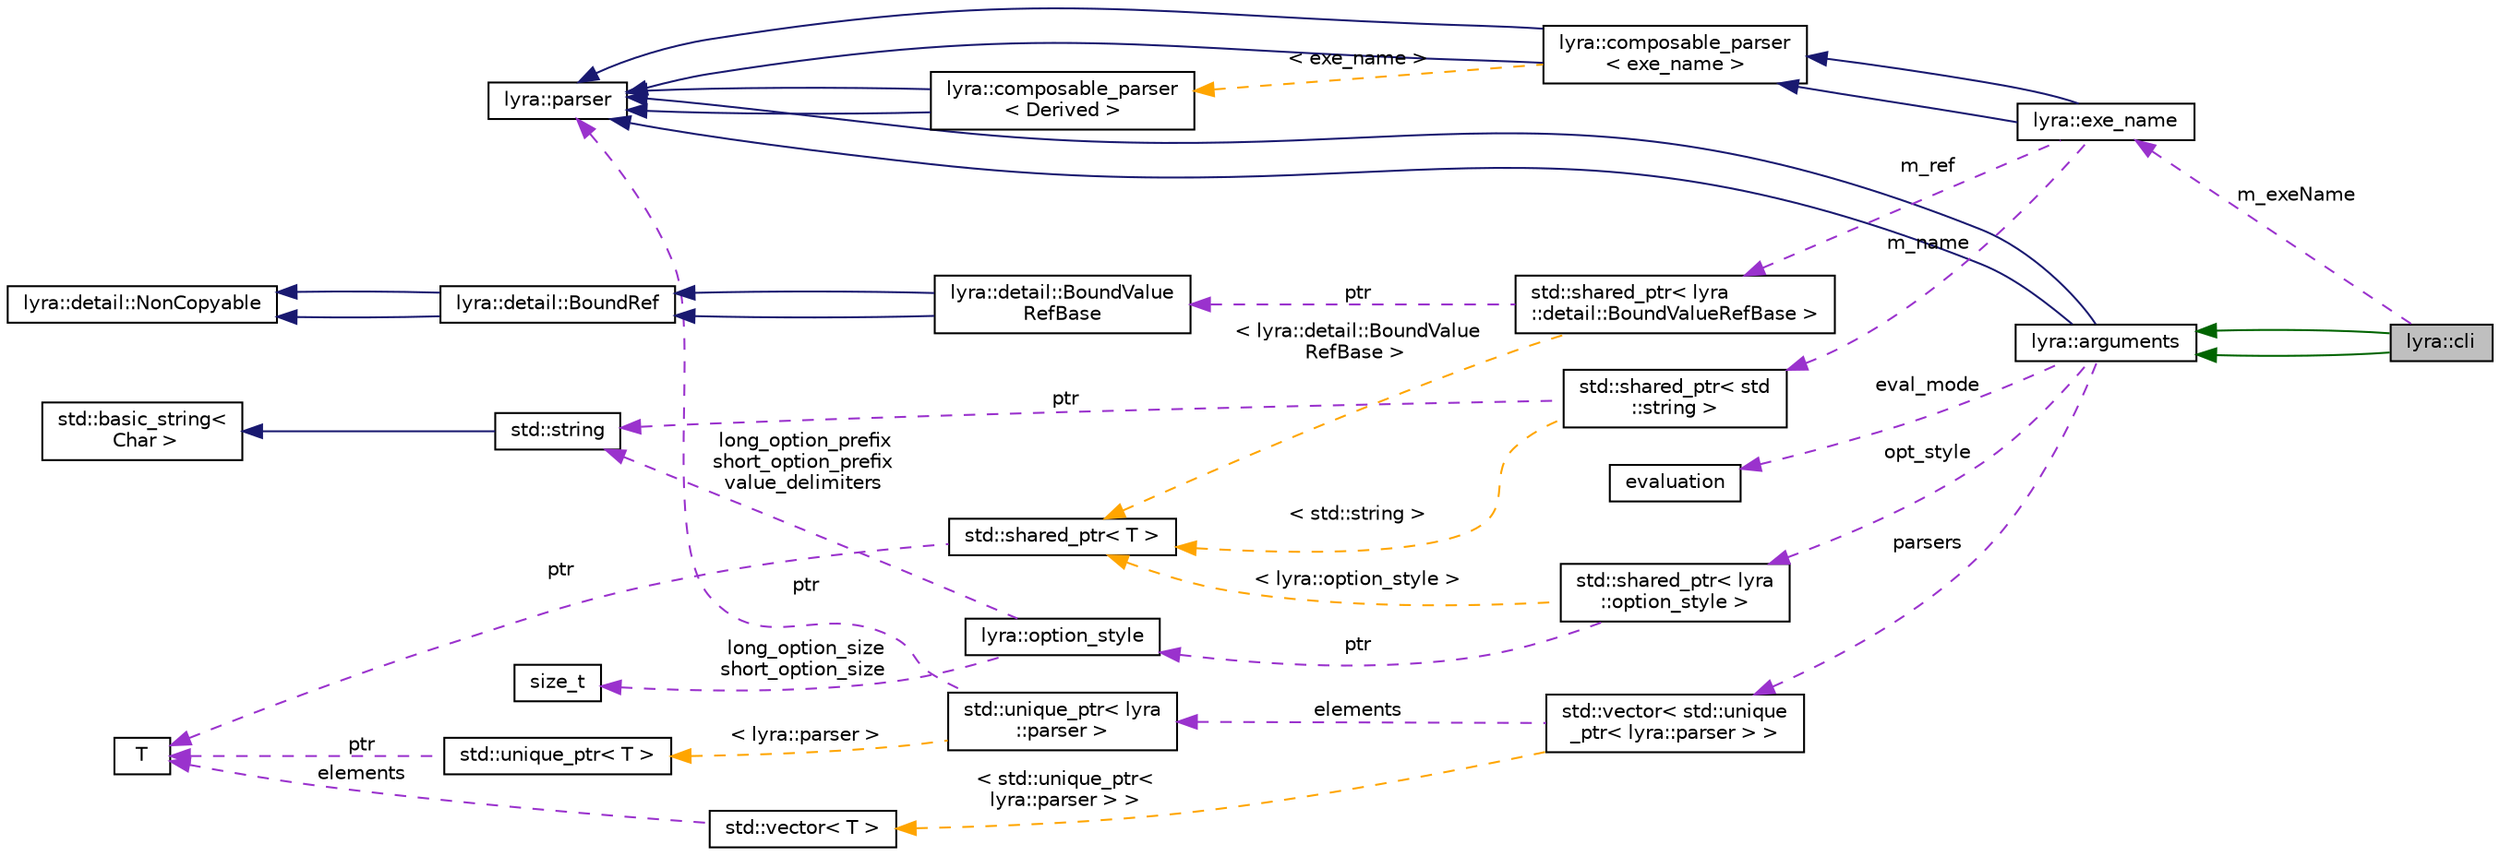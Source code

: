 digraph "lyra::cli"
{
 // INTERACTIVE_SVG=YES
 // LATEX_PDF_SIZE
  edge [fontname="Helvetica",fontsize="10",labelfontname="Helvetica",labelfontsize="10"];
  node [fontname="Helvetica",fontsize="10",shape=record];
  rankdir="LR";
  Node1 [label="lyra::cli",height=0.2,width=0.4,color="black", fillcolor="grey75", style="filled", fontcolor="black",tooltip=" "];
  Node2 -> Node1 [dir="back",color="darkgreen",fontsize="10",style="solid",fontname="Helvetica"];
  Node2 [label="lyra::arguments",height=0.2,width=0.4,color="black", fillcolor="white", style="filled",URL="$classlyra_1_1arguments.html",tooltip=" "];
  Node3 -> Node2 [dir="back",color="midnightblue",fontsize="10",style="solid",fontname="Helvetica"];
  Node3 [label="lyra::parser",height=0.2,width=0.4,color="black", fillcolor="white", style="filled",URL="$classlyra_1_1parser.html",tooltip=" "];
  Node3 -> Node2 [dir="back",color="midnightblue",fontsize="10",style="solid",fontname="Helvetica"];
  Node4 -> Node2 [dir="back",color="darkorchid3",fontsize="10",style="dashed",label=" opt_style" ,fontname="Helvetica"];
  Node4 [label="std::shared_ptr\< lyra\l::option_style \>",height=0.2,width=0.4,color="black", fillcolor="white", style="filled",tooltip=" "];
  Node5 -> Node4 [dir="back",color="darkorchid3",fontsize="10",style="dashed",label=" ptr" ,fontname="Helvetica"];
  Node5 [label="lyra::option_style",height=0.2,width=0.4,color="black", fillcolor="white", style="filled",URL="$structlyra_1_1option__style.html",tooltip=" "];
  Node6 -> Node5 [dir="back",color="darkorchid3",fontsize="10",style="dashed",label=" long_option_prefix\nshort_option_prefix\nvalue_delimiters" ,fontname="Helvetica"];
  Node6 [label="std::string",height=0.2,width=0.4,color="black", fillcolor="white", style="filled",tooltip=" "];
  Node7 -> Node6 [dir="back",color="midnightblue",fontsize="10",style="solid",fontname="Helvetica"];
  Node7 [label="std::basic_string\<\l Char \>",height=0.2,width=0.4,color="black", fillcolor="white", style="filled",tooltip=" "];
  Node8 -> Node5 [dir="back",color="darkorchid3",fontsize="10",style="dashed",label=" long_option_size\nshort_option_size" ,fontname="Helvetica"];
  Node8 [label="size_t",height=0.2,width=0.4,color="black", fillcolor="white", style="filled",tooltip=" "];
  Node9 -> Node4 [dir="back",color="orange",fontsize="10",style="dashed",label=" \< lyra::option_style \>" ,fontname="Helvetica"];
  Node9 [label="std::shared_ptr\< T \>",height=0.2,width=0.4,color="black", fillcolor="white", style="filled",tooltip=" "];
  Node10 -> Node9 [dir="back",color="darkorchid3",fontsize="10",style="dashed",label=" ptr" ,fontname="Helvetica"];
  Node10 [label="T",height=0.2,width=0.4,color="black", fillcolor="white", style="filled",tooltip=" "];
  Node11 -> Node2 [dir="back",color="darkorchid3",fontsize="10",style="dashed",label=" parsers" ,fontname="Helvetica"];
  Node11 [label="std::vector\< std::unique\l_ptr\< lyra::parser \> \>",height=0.2,width=0.4,color="black", fillcolor="white", style="filled",tooltip=" "];
  Node12 -> Node11 [dir="back",color="darkorchid3",fontsize="10",style="dashed",label=" elements" ,fontname="Helvetica"];
  Node12 [label="std::unique_ptr\< lyra\l::parser \>",height=0.2,width=0.4,color="black", fillcolor="white", style="filled",tooltip=" "];
  Node3 -> Node12 [dir="back",color="darkorchid3",fontsize="10",style="dashed",label=" ptr" ,fontname="Helvetica"];
  Node13 -> Node12 [dir="back",color="orange",fontsize="10",style="dashed",label=" \< lyra::parser \>" ,fontname="Helvetica"];
  Node13 [label="std::unique_ptr\< T \>",height=0.2,width=0.4,color="black", fillcolor="white", style="filled",tooltip=" "];
  Node10 -> Node13 [dir="back",color="darkorchid3",fontsize="10",style="dashed",label=" ptr" ,fontname="Helvetica"];
  Node14 -> Node11 [dir="back",color="orange",fontsize="10",style="dashed",label=" \< std::unique_ptr\<\l lyra::parser \> \>" ,fontname="Helvetica"];
  Node14 [label="std::vector\< T \>",height=0.2,width=0.4,color="black", fillcolor="white", style="filled",tooltip=" "];
  Node10 -> Node14 [dir="back",color="darkorchid3",fontsize="10",style="dashed",label=" elements" ,fontname="Helvetica"];
  Node15 -> Node2 [dir="back",color="darkorchid3",fontsize="10",style="dashed",label=" eval_mode" ,fontname="Helvetica"];
  Node15 [label="evaluation",height=0.2,width=0.4,color="black", fillcolor="white", style="filled",tooltip=" "];
  Node2 -> Node1 [dir="back",color="darkgreen",fontsize="10",style="solid",fontname="Helvetica"];
  Node16 -> Node1 [dir="back",color="darkorchid3",fontsize="10",style="dashed",label=" m_exeName" ,fontname="Helvetica"];
  Node16 [label="lyra::exe_name",height=0.2,width=0.4,color="black", fillcolor="white", style="filled",URL="$classlyra_1_1exe__name.html",tooltip=" "];
  Node17 -> Node16 [dir="back",color="midnightblue",fontsize="10",style="solid",fontname="Helvetica"];
  Node17 [label="lyra::composable_parser\l\< exe_name \>",height=0.2,width=0.4,color="black", fillcolor="white", style="filled",URL="$classlyra_1_1composable__parser.html",tooltip=" "];
  Node3 -> Node17 [dir="back",color="midnightblue",fontsize="10",style="solid",fontname="Helvetica"];
  Node3 -> Node17 [dir="back",color="midnightblue",fontsize="10",style="solid",fontname="Helvetica"];
  Node18 -> Node17 [dir="back",color="orange",fontsize="10",style="dashed",label=" \< exe_name \>" ,fontname="Helvetica"];
  Node18 [label="lyra::composable_parser\l\< Derived \>",height=0.2,width=0.4,color="black", fillcolor="white", style="filled",URL="$classlyra_1_1composable__parser.html",tooltip=" "];
  Node3 -> Node18 [dir="back",color="midnightblue",fontsize="10",style="solid",fontname="Helvetica"];
  Node3 -> Node18 [dir="back",color="midnightblue",fontsize="10",style="solid",fontname="Helvetica"];
  Node17 -> Node16 [dir="back",color="midnightblue",fontsize="10",style="solid",fontname="Helvetica"];
  Node19 -> Node16 [dir="back",color="darkorchid3",fontsize="10",style="dashed",label=" m_name" ,fontname="Helvetica"];
  Node19 [label="std::shared_ptr\< std\l::string \>",height=0.2,width=0.4,color="black", fillcolor="white", style="filled",tooltip=" "];
  Node6 -> Node19 [dir="back",color="darkorchid3",fontsize="10",style="dashed",label=" ptr" ,fontname="Helvetica"];
  Node9 -> Node19 [dir="back",color="orange",fontsize="10",style="dashed",label=" \< std::string \>" ,fontname="Helvetica"];
  Node20 -> Node16 [dir="back",color="darkorchid3",fontsize="10",style="dashed",label=" m_ref" ,fontname="Helvetica"];
  Node20 [label="std::shared_ptr\< lyra\l::detail::BoundValueRefBase \>",height=0.2,width=0.4,color="black", fillcolor="white", style="filled",tooltip=" "];
  Node21 -> Node20 [dir="back",color="darkorchid3",fontsize="10",style="dashed",label=" ptr" ,fontname="Helvetica"];
  Node21 [label="lyra::detail::BoundValue\lRefBase",height=0.2,width=0.4,color="black", fillcolor="white", style="filled",URL="$structlyra_1_1detail_1_1_bound_value_ref_base.html",tooltip=" "];
  Node22 -> Node21 [dir="back",color="midnightblue",fontsize="10",style="solid",fontname="Helvetica"];
  Node22 [label="lyra::detail::BoundRef",height=0.2,width=0.4,color="black", fillcolor="white", style="filled",URL="$structlyra_1_1detail_1_1_bound_ref.html",tooltip=" "];
  Node23 -> Node22 [dir="back",color="midnightblue",fontsize="10",style="solid",fontname="Helvetica"];
  Node23 [label="lyra::detail::NonCopyable",height=0.2,width=0.4,color="black", fillcolor="white", style="filled",URL="$structlyra_1_1detail_1_1_non_copyable.html",tooltip=" "];
  Node23 -> Node22 [dir="back",color="midnightblue",fontsize="10",style="solid",fontname="Helvetica"];
  Node22 -> Node21 [dir="back",color="midnightblue",fontsize="10",style="solid",fontname="Helvetica"];
  Node9 -> Node20 [dir="back",color="orange",fontsize="10",style="dashed",label=" \< lyra::detail::BoundValue\lRefBase \>" ,fontname="Helvetica"];
}
